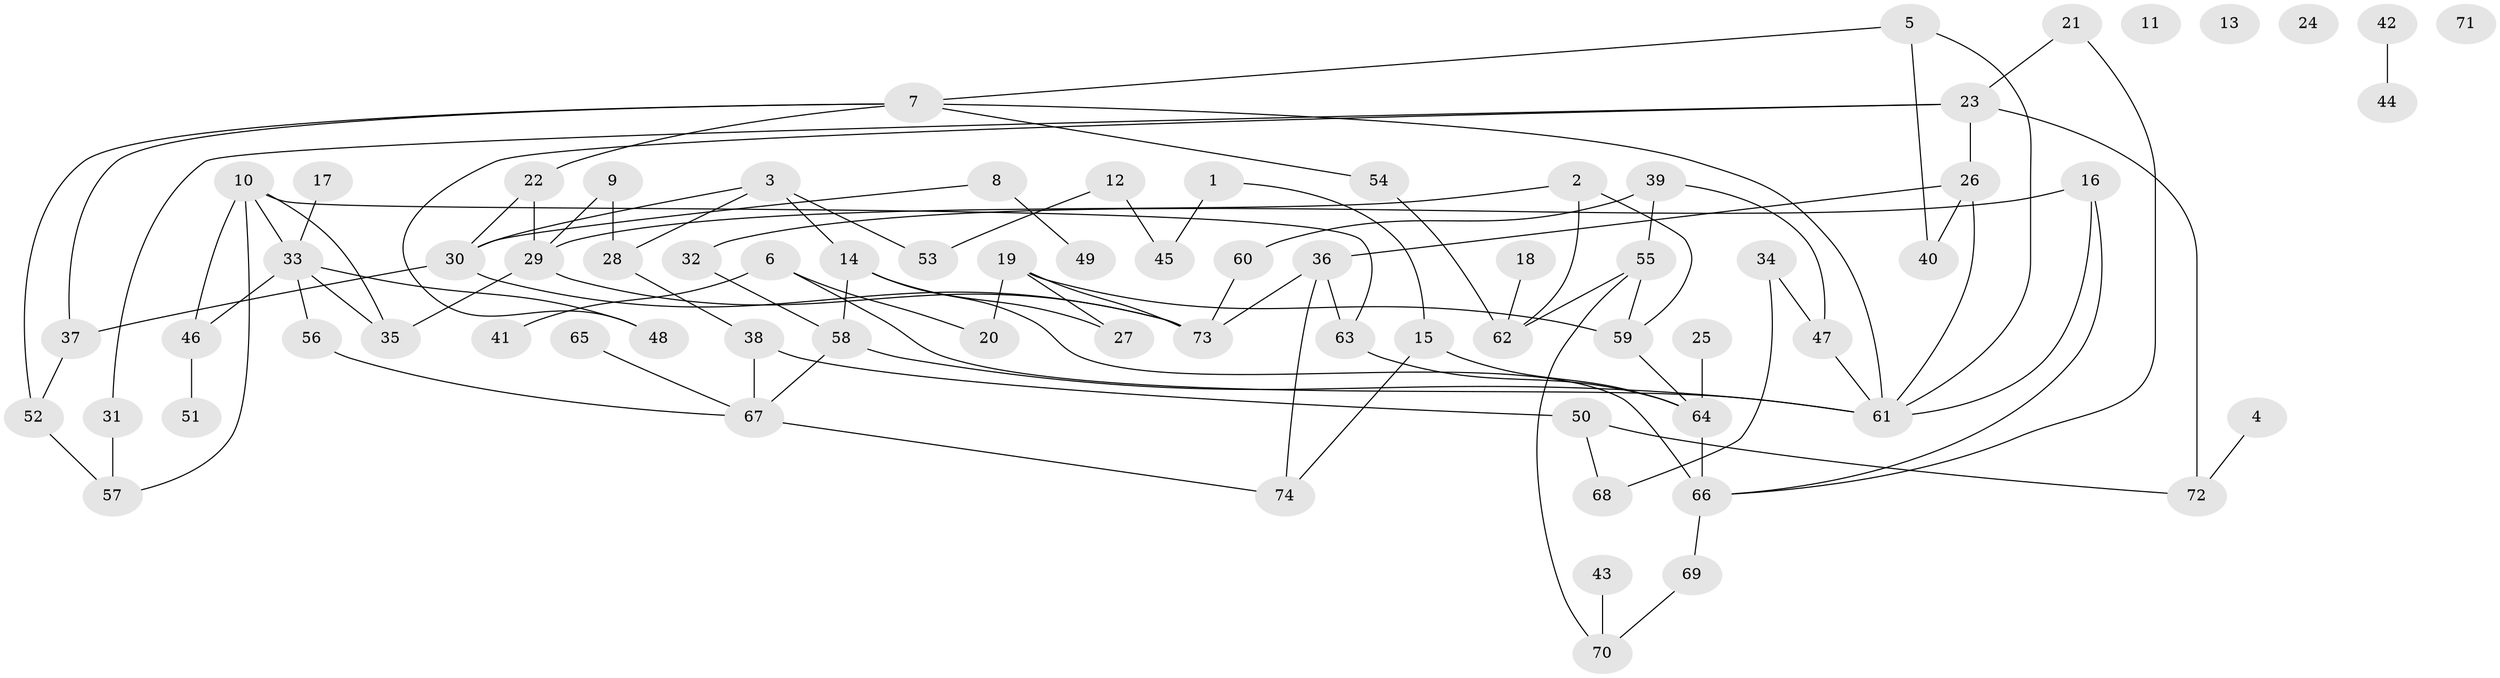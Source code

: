 // Generated by graph-tools (version 1.1) at 2025/00/03/09/25 03:00:40]
// undirected, 74 vertices, 102 edges
graph export_dot {
graph [start="1"]
  node [color=gray90,style=filled];
  1;
  2;
  3;
  4;
  5;
  6;
  7;
  8;
  9;
  10;
  11;
  12;
  13;
  14;
  15;
  16;
  17;
  18;
  19;
  20;
  21;
  22;
  23;
  24;
  25;
  26;
  27;
  28;
  29;
  30;
  31;
  32;
  33;
  34;
  35;
  36;
  37;
  38;
  39;
  40;
  41;
  42;
  43;
  44;
  45;
  46;
  47;
  48;
  49;
  50;
  51;
  52;
  53;
  54;
  55;
  56;
  57;
  58;
  59;
  60;
  61;
  62;
  63;
  64;
  65;
  66;
  67;
  68;
  69;
  70;
  71;
  72;
  73;
  74;
  1 -- 15;
  1 -- 45;
  2 -- 29;
  2 -- 59;
  2 -- 62;
  3 -- 14;
  3 -- 28;
  3 -- 30;
  3 -- 53;
  4 -- 72;
  5 -- 7;
  5 -- 40;
  5 -- 61;
  6 -- 20;
  6 -- 41;
  6 -- 61;
  7 -- 22;
  7 -- 37;
  7 -- 52;
  7 -- 54;
  7 -- 61;
  8 -- 30;
  8 -- 49;
  9 -- 28;
  9 -- 29;
  10 -- 33;
  10 -- 35;
  10 -- 46;
  10 -- 57;
  10 -- 63;
  12 -- 45;
  12 -- 53;
  14 -- 27;
  14 -- 58;
  14 -- 66;
  15 -- 64;
  15 -- 74;
  16 -- 32;
  16 -- 61;
  16 -- 66;
  17 -- 33;
  18 -- 62;
  19 -- 20;
  19 -- 27;
  19 -- 59;
  19 -- 73;
  21 -- 23;
  21 -- 66;
  22 -- 29;
  22 -- 30;
  23 -- 26;
  23 -- 31;
  23 -- 48;
  23 -- 72;
  25 -- 64;
  26 -- 36;
  26 -- 40;
  26 -- 61;
  28 -- 38;
  29 -- 35;
  29 -- 73;
  30 -- 37;
  30 -- 73;
  31 -- 57;
  32 -- 58;
  33 -- 35;
  33 -- 46;
  33 -- 48;
  33 -- 56;
  34 -- 47;
  34 -- 68;
  36 -- 63;
  36 -- 73;
  36 -- 74;
  37 -- 52;
  38 -- 50;
  38 -- 67;
  39 -- 47;
  39 -- 55;
  39 -- 60;
  42 -- 44;
  43 -- 70;
  46 -- 51;
  47 -- 61;
  50 -- 68;
  50 -- 72;
  52 -- 57;
  54 -- 62;
  55 -- 59;
  55 -- 62;
  55 -- 70;
  56 -- 67;
  58 -- 61;
  58 -- 67;
  59 -- 64;
  60 -- 73;
  63 -- 64;
  64 -- 66;
  65 -- 67;
  66 -- 69;
  67 -- 74;
  69 -- 70;
}
